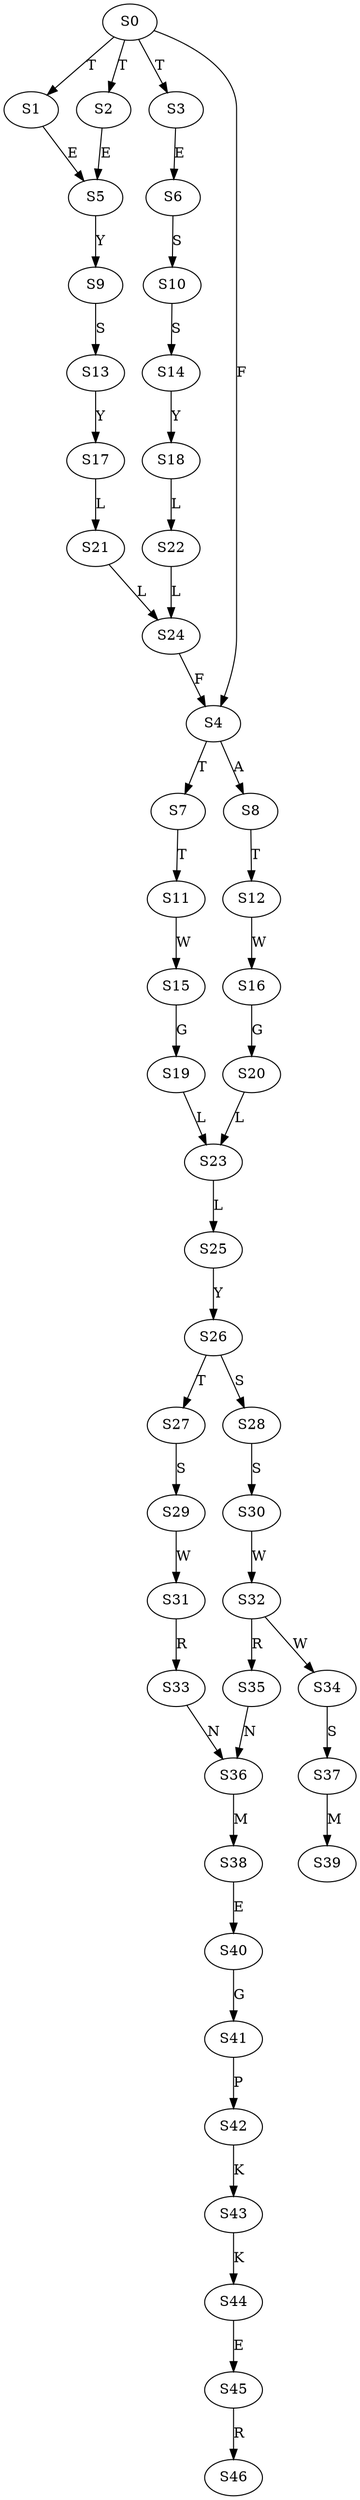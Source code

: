 strict digraph  {
	S0 -> S1 [ label = T ];
	S0 -> S2 [ label = T ];
	S0 -> S3 [ label = T ];
	S0 -> S4 [ label = F ];
	S1 -> S5 [ label = E ];
	S2 -> S5 [ label = E ];
	S3 -> S6 [ label = E ];
	S4 -> S7 [ label = T ];
	S4 -> S8 [ label = A ];
	S5 -> S9 [ label = Y ];
	S6 -> S10 [ label = S ];
	S7 -> S11 [ label = T ];
	S8 -> S12 [ label = T ];
	S9 -> S13 [ label = S ];
	S10 -> S14 [ label = S ];
	S11 -> S15 [ label = W ];
	S12 -> S16 [ label = W ];
	S13 -> S17 [ label = Y ];
	S14 -> S18 [ label = Y ];
	S15 -> S19 [ label = G ];
	S16 -> S20 [ label = G ];
	S17 -> S21 [ label = L ];
	S18 -> S22 [ label = L ];
	S19 -> S23 [ label = L ];
	S20 -> S23 [ label = L ];
	S21 -> S24 [ label = L ];
	S22 -> S24 [ label = L ];
	S23 -> S25 [ label = L ];
	S24 -> S4 [ label = F ];
	S25 -> S26 [ label = Y ];
	S26 -> S27 [ label = T ];
	S26 -> S28 [ label = S ];
	S27 -> S29 [ label = S ];
	S28 -> S30 [ label = S ];
	S29 -> S31 [ label = W ];
	S30 -> S32 [ label = W ];
	S31 -> S33 [ label = R ];
	S32 -> S34 [ label = W ];
	S32 -> S35 [ label = R ];
	S33 -> S36 [ label = N ];
	S34 -> S37 [ label = S ];
	S35 -> S36 [ label = N ];
	S36 -> S38 [ label = M ];
	S37 -> S39 [ label = M ];
	S38 -> S40 [ label = E ];
	S40 -> S41 [ label = G ];
	S41 -> S42 [ label = P ];
	S42 -> S43 [ label = K ];
	S43 -> S44 [ label = K ];
	S44 -> S45 [ label = E ];
	S45 -> S46 [ label = R ];
}
